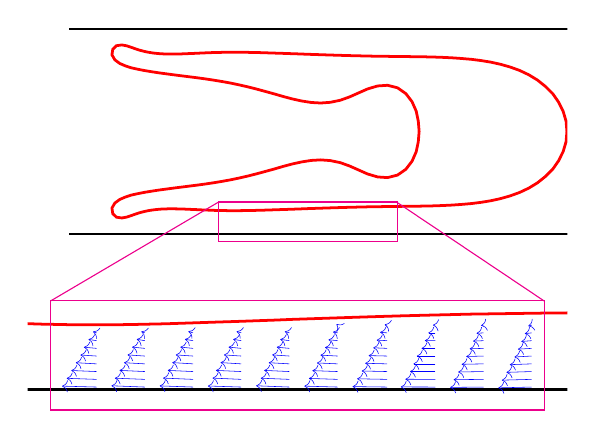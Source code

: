 \begin{tikzpicture}[scale=1.0]

\begin{axis}[
  at = {(0,0)},
  hide axis,
  axis equal image,
  xmin = +37,
  xmax = +50,
  ymin = -2.7,
  ymax = +2.5,
%  xtick = \empty,
%  ytick = \empty,
]

%127th time step in file
%'~/projects/brinkman/vesicle_code/results/choke1VesLong/beta1em3RA0p20/choke1VesData.bin'
\addplot[red,line width=1pt] coordinates{
(4.066e+01,1.867e+00)
(4.064e+01,1.866e+00)
(4.061e+01,1.866e+00)
(4.059e+01,1.865e+00)
(4.056e+01,1.865e+00)
(4.053e+01,1.864e+00)
(4.049e+01,1.864e+00)
(4.044e+01,1.864e+00)
(4.039e+01,1.864e+00)
(4.034e+01,1.866e+00)
(4.028e+01,1.868e+00)
(4.021e+01,1.871e+00)
(4.014e+01,1.877e+00)
(4.006e+01,1.885e+00)
(3.998e+01,1.896e+00)
(3.989e+01,1.911e+00)
(3.98e+01,1.931e+00)
(3.97e+01,1.957e+00)
(3.96e+01,1.989e+00)
(3.95e+01,2.025e+00)
(3.939e+01,2.062e+00)
(3.927e+01,2.084e+00)
(3.914e+01,2.066e+00)
(3.905e+01,1.98e+00)
(3.903e+01,1.846e+00)
(3.91e+01,1.725e+00)
(3.922e+01,1.637e+00)
(3.936e+01,1.577e+00)
(3.95e+01,1.532e+00)
(3.966e+01,1.497e+00)
(3.982e+01,1.466e+00)
(3.999e+01,1.438e+00)
(4.016e+01,1.412e+00)
(4.034e+01,1.388e+00)
(4.052e+01,1.364e+00)
(4.07e+01,1.341e+00)
(4.089e+01,1.317e+00)
(4.109e+01,1.292e+00)
(4.128e+01,1.266e+00)
(4.148e+01,1.236e+00)
(4.168e+01,1.203e+00)
(4.189e+01,1.165e+00)
(4.209e+01,1.123e+00)
(4.23e+01,1.075e+00)
(4.251e+01,1.022e+00)
(4.272e+01,9.65e-01)
(4.294e+01,9.046e-01)
(4.315e+01,8.433e-01)
(4.337e+01,7.847e-01)
(4.36e+01,7.34e-01)
(4.383e+01,6.981e-01)
(4.406e+01,6.85e-01)
(4.429e+01,7.018e-01)
(4.453e+01,7.515e-01)
(4.475e+01,8.304e-01)
(4.497e+01,9.276e-01)
(4.519e+01,1.025e+00)
(4.543e+01,1.096e+00)
(4.567e+01,1.112e+00)
(4.591e+01,1.051e+00)
(4.611e+01,9.117e-01)
(4.626e+01,7.157e-01)
(4.636e+01,4.881e-01)
(4.641e+01,2.465e-01)
(4.643e+01,-1.308e-08)
(4.641e+01,-2.465e-01)
(4.636e+01,-4.881e-01)
(4.626e+01,-7.157e-01)
(4.611e+01,-9.117e-01)
(4.591e+01,-1.051e+00)
(4.567e+01,-1.112e+00)
(4.543e+01,-1.096e+00)
(4.519e+01,-1.025e+00)
(4.497e+01,-9.276e-01)
(4.475e+01,-8.304e-01)
(4.453e+01,-7.515e-01)
(4.429e+01,-7.018e-01)
(4.406e+01,-6.85e-01)
(4.383e+01,-6.981e-01)
(4.36e+01,-7.34e-01)
(4.337e+01,-7.847e-01)
(4.315e+01,-8.433e-01)
(4.294e+01,-9.046e-01)
(4.272e+01,-9.65e-01)
(4.251e+01,-1.022e+00)
(4.23e+01,-1.075e+00)
(4.209e+01,-1.123e+00)
(4.189e+01,-1.165e+00)
(4.168e+01,-1.203e+00)
(4.148e+01,-1.236e+00)
(4.128e+01,-1.266e+00)
(4.109e+01,-1.292e+00)
(4.089e+01,-1.317e+00)
(4.07e+01,-1.341e+00)
(4.052e+01,-1.364e+00)
(4.034e+01,-1.388e+00)
(4.016e+01,-1.412e+00)
(3.999e+01,-1.438e+00)
(3.982e+01,-1.466e+00)
(3.966e+01,-1.497e+00)
(3.95e+01,-1.532e+00)
(3.936e+01,-1.577e+00)
(3.922e+01,-1.637e+00)
(3.91e+01,-1.725e+00)
(3.903e+01,-1.846e+00)
(3.905e+01,-1.98e+00)
(3.914e+01,-2.066e+00)
(3.927e+01,-2.084e+00)
(3.939e+01,-2.062e+00)
(3.95e+01,-2.025e+00)
(3.96e+01,-1.989e+00)
(3.97e+01,-1.957e+00)
(3.98e+01,-1.931e+00)
(3.989e+01,-1.911e+00)
(3.998e+01,-1.896e+00)
(4.006e+01,-1.885e+00)
(4.014e+01,-1.877e+00)
(4.021e+01,-1.871e+00)
(4.028e+01,-1.868e+00)
(4.034e+01,-1.866e+00)
(4.039e+01,-1.864e+00)
(4.044e+01,-1.864e+00)
(4.049e+01,-1.864e+00)
(4.053e+01,-1.864e+00)
(4.056e+01,-1.865e+00)
(4.059e+01,-1.865e+00)
(4.061e+01,-1.866e+00)
(4.064e+01,-1.866e+00)
(4.066e+01,-1.867e+00)
(4.068e+01,-1.867e+00)
(4.07e+01,-1.868e+00)
(4.073e+01,-1.869e+00)
(4.076e+01,-1.87e+00)
(4.079e+01,-1.871e+00)
(4.083e+01,-1.873e+00)
(4.087e+01,-1.875e+00)
(4.092e+01,-1.877e+00)
(4.098e+01,-1.879e+00)
(4.104e+01,-1.882e+00)
(4.111e+01,-1.885e+00)
(4.118e+01,-1.889e+00)
(4.125e+01,-1.892e+00)
(4.134e+01,-1.895e+00)
(4.143e+01,-1.899e+00)
(4.152e+01,-1.902e+00)
(4.162e+01,-1.904e+00)
(4.172e+01,-1.906e+00)
(4.183e+01,-1.908e+00)
(4.195e+01,-1.908e+00)
(4.207e+01,-1.908e+00)
(4.219e+01,-1.907e+00)
(4.232e+01,-1.905e+00)
(4.246e+01,-1.902e+00)
(4.26e+01,-1.899e+00)
(4.275e+01,-1.894e+00)
(4.29e+01,-1.889e+00)
(4.305e+01,-1.884e+00)
(4.321e+01,-1.879e+00)
(4.338e+01,-1.873e+00)
(4.355e+01,-1.867e+00)
(4.372e+01,-1.86e+00)
(4.39e+01,-1.854e+00)
(4.408e+01,-1.848e+00)
(4.426e+01,-1.842e+00)
(4.445e+01,-1.836e+00)
(4.465e+01,-1.83e+00)
(4.484e+01,-1.825e+00)
(4.505e+01,-1.82e+00)
(4.525e+01,-1.815e+00)
(4.546e+01,-1.812e+00)
(4.567e+01,-1.809e+00)
(4.588e+01,-1.806e+00)
(4.61e+01,-1.804e+00)
(4.632e+01,-1.801e+00)
(4.654e+01,-1.798e+00)
(4.676e+01,-1.793e+00)
(4.699e+01,-1.785e+00)
(4.722e+01,-1.774e+00)
(4.745e+01,-1.758e+00)
(4.769e+01,-1.737e+00)
(4.792e+01,-1.708e+00)
(4.816e+01,-1.669e+00)
(4.839e+01,-1.618e+00)
(4.862e+01,-1.553e+00)
(4.885e+01,-1.47e+00)
(4.907e+01,-1.366e+00)
(4.928e+01,-1.238e+00)
(4.947e+01,-1.086e+00)
(4.965e+01,-9.077e-01)
(4.979e+01,-7.058e-01)
(4.99e+01,-4.834e-01)
(4.997e+01,-2.457e-01)
(4.999e+01,1.996e-07)
(4.997e+01,2.457e-01)
(4.99e+01,4.834e-01)
(4.979e+01,7.058e-01)
(4.965e+01,9.077e-01)
(4.947e+01,1.086e+00)
(4.928e+01,1.238e+00)
(4.907e+01,1.366e+00)
(4.885e+01,1.47e+00)
(4.862e+01,1.553e+00)
(4.839e+01,1.618e+00)
(4.816e+01,1.669e+00)
(4.792e+01,1.708e+00)
(4.769e+01,1.737e+00)
(4.745e+01,1.758e+00)
(4.722e+01,1.774e+00)
(4.699e+01,1.785e+00)
(4.676e+01,1.793e+00)
(4.654e+01,1.798e+00)
(4.632e+01,1.801e+00)
(4.61e+01,1.804e+00)
(4.588e+01,1.806e+00)
(4.567e+01,1.809e+00)
(4.546e+01,1.812e+00)
(4.525e+01,1.815e+00)
(4.505e+01,1.82e+00)
(4.484e+01,1.825e+00)
(4.465e+01,1.83e+00)
(4.445e+01,1.836e+00)
(4.426e+01,1.842e+00)
(4.408e+01,1.848e+00)
(4.39e+01,1.854e+00)
(4.372e+01,1.86e+00)
(4.355e+01,1.867e+00)
(4.338e+01,1.873e+00)
(4.321e+01,1.879e+00)
(4.305e+01,1.884e+00)
(4.29e+01,1.889e+00)
(4.275e+01,1.894e+00)
(4.26e+01,1.899e+00)
(4.246e+01,1.902e+00)
(4.232e+01,1.905e+00)
(4.219e+01,1.907e+00)
(4.207e+01,1.908e+00)
(4.195e+01,1.908e+00)
(4.183e+01,1.908e+00)
(4.172e+01,1.906e+00)
(4.162e+01,1.904e+00)
(4.152e+01,1.902e+00)
(4.143e+01,1.899e+00)
(4.134e+01,1.895e+00)
(4.125e+01,1.892e+00)
(4.118e+01,1.889e+00)
(4.111e+01,1.885e+00)
(4.104e+01,1.882e+00)
(4.098e+01,1.879e+00)
(4.092e+01,1.877e+00)
(4.087e+01,1.875e+00)
(4.083e+01,1.873e+00)
(4.079e+01,1.871e+00)
(4.076e+01,1.87e+00)
(4.073e+01,1.869e+00)
(4.07e+01,1.868e+00)
(4.068e+01,1.867e+00)
(4.066e+01,1.867e+00)
};

% outer walls
\addplot[black,line width=1pt] coordinates{
  (38,-2.47)
  (51,-2.47)
};
\addplot[black,line width=1pt] coordinates{
  (38,+2.47)
  (51,+2.47)
};

\addplot[magenta] coordinates{
  (41.6,-2.65)
  (45.9,-2.65)
  (45.9,-1.7)
  (41.6,-1.7)
  (41.6,-2.65)
  (45.9,-2.65)
};

\end{axis}

\begin{axis}[
  at = {(0,-15)},
  hide axis,
  axis equal image,
  xmin = +41.4,
  xmax = 46.1,
  ymin = -2.7,
  ymax = -1.6,
%  xtick = \empty,
%  ytick = \empty,
]

%127th time step in file
%'~/projects/brinkman/vesicle_code/results/choke1VesLong/beta1em3RA0p20/choke1VesData.bin'
\addplot[red,line width=1pt] coordinates{
(4.066e+01,1.867e+00)
(4.064e+01,1.866e+00)
(4.061e+01,1.866e+00)
(4.059e+01,1.865e+00)
(4.056e+01,1.865e+00)
(4.053e+01,1.864e+00)
(4.049e+01,1.864e+00)
(4.044e+01,1.864e+00)
(4.039e+01,1.864e+00)
(4.034e+01,1.866e+00)
(4.028e+01,1.868e+00)
(4.021e+01,1.871e+00)
(4.014e+01,1.877e+00)
(4.006e+01,1.885e+00)
(3.998e+01,1.896e+00)
(3.989e+01,1.911e+00)
(3.98e+01,1.931e+00)
(3.97e+01,1.957e+00)
(3.96e+01,1.989e+00)
(3.95e+01,2.025e+00)
(3.939e+01,2.062e+00)
(3.927e+01,2.084e+00)
(3.914e+01,2.066e+00)
(3.905e+01,1.98e+00)
(3.903e+01,1.846e+00)
(3.91e+01,1.725e+00)
(3.922e+01,1.637e+00)
(3.936e+01,1.577e+00)
(3.95e+01,1.532e+00)
(3.966e+01,1.497e+00)
(3.982e+01,1.466e+00)
(3.999e+01,1.438e+00)
(4.016e+01,1.412e+00)
(4.034e+01,1.388e+00)
(4.052e+01,1.364e+00)
(4.07e+01,1.341e+00)
(4.089e+01,1.317e+00)
(4.109e+01,1.292e+00)
(4.128e+01,1.266e+00)
(4.148e+01,1.236e+00)
(4.168e+01,1.203e+00)
(4.189e+01,1.165e+00)
(4.209e+01,1.123e+00)
(4.23e+01,1.075e+00)
(4.251e+01,1.022e+00)
(4.272e+01,9.65e-01)
(4.294e+01,9.046e-01)
(4.315e+01,8.433e-01)
(4.337e+01,7.847e-01)
(4.36e+01,7.34e-01)
(4.383e+01,6.981e-01)
(4.406e+01,6.85e-01)
(4.429e+01,7.018e-01)
(4.453e+01,7.515e-01)
(4.475e+01,8.304e-01)
(4.497e+01,9.276e-01)
(4.519e+01,1.025e+00)
(4.543e+01,1.096e+00)
(4.567e+01,1.112e+00)
(4.591e+01,1.051e+00)
(4.611e+01,9.117e-01)
(4.626e+01,7.157e-01)
(4.636e+01,4.881e-01)
(4.641e+01,2.465e-01)
(4.643e+01,-1.308e-08)
(4.641e+01,-2.465e-01)
(4.636e+01,-4.881e-01)
(4.626e+01,-7.157e-01)
(4.611e+01,-9.117e-01)
(4.591e+01,-1.051e+00)
(4.567e+01,-1.112e+00)
(4.543e+01,-1.096e+00)
(4.519e+01,-1.025e+00)
(4.497e+01,-9.276e-01)
(4.475e+01,-8.304e-01)
(4.453e+01,-7.515e-01)
(4.429e+01,-7.018e-01)
(4.406e+01,-6.85e-01)
(4.383e+01,-6.981e-01)
(4.36e+01,-7.34e-01)
(4.337e+01,-7.847e-01)
(4.315e+01,-8.433e-01)
(4.294e+01,-9.046e-01)
(4.272e+01,-9.65e-01)
(4.251e+01,-1.022e+00)
(4.23e+01,-1.075e+00)
(4.209e+01,-1.123e+00)
(4.189e+01,-1.165e+00)
(4.168e+01,-1.203e+00)
(4.148e+01,-1.236e+00)
(4.128e+01,-1.266e+00)
(4.109e+01,-1.292e+00)
(4.089e+01,-1.317e+00)
(4.07e+01,-1.341e+00)
(4.052e+01,-1.364e+00)
(4.034e+01,-1.388e+00)
(4.016e+01,-1.412e+00)
(3.999e+01,-1.438e+00)
(3.982e+01,-1.466e+00)
(3.966e+01,-1.497e+00)
(3.95e+01,-1.532e+00)
(3.936e+01,-1.577e+00)
(3.922e+01,-1.637e+00)
(3.91e+01,-1.725e+00)
(3.903e+01,-1.846e+00)
(3.905e+01,-1.98e+00)
(3.914e+01,-2.066e+00)
(3.927e+01,-2.084e+00)
(3.939e+01,-2.062e+00)
(3.95e+01,-2.025e+00)
(3.96e+01,-1.989e+00)
(3.97e+01,-1.957e+00)
(3.98e+01,-1.931e+00)
(3.989e+01,-1.911e+00)
(3.998e+01,-1.896e+00)
(4.006e+01,-1.885e+00)
(4.014e+01,-1.877e+00)
(4.021e+01,-1.871e+00)
(4.028e+01,-1.868e+00)
(4.034e+01,-1.866e+00)
(4.039e+01,-1.864e+00)
(4.044e+01,-1.864e+00)
(4.049e+01,-1.864e+00)
(4.053e+01,-1.864e+00)
(4.056e+01,-1.865e+00)
(4.059e+01,-1.865e+00)
(4.061e+01,-1.866e+00)
(4.064e+01,-1.866e+00)
(4.066e+01,-1.867e+00)
(4.068e+01,-1.867e+00)
(4.07e+01,-1.868e+00)
(4.073e+01,-1.869e+00)
(4.076e+01,-1.87e+00)
(4.079e+01,-1.871e+00)
(4.083e+01,-1.873e+00)
(4.087e+01,-1.875e+00)
(4.092e+01,-1.877e+00)
(4.098e+01,-1.879e+00)
(4.104e+01,-1.882e+00)
(4.111e+01,-1.885e+00)
(4.118e+01,-1.889e+00)
(4.125e+01,-1.892e+00)
(4.134e+01,-1.895e+00)
(4.143e+01,-1.899e+00)
(4.152e+01,-1.902e+00)
(4.162e+01,-1.904e+00)
(4.172e+01,-1.906e+00)
(4.183e+01,-1.908e+00)
(4.195e+01,-1.908e+00)
(4.207e+01,-1.908e+00)
(4.219e+01,-1.907e+00)
(4.232e+01,-1.905e+00)
(4.246e+01,-1.902e+00)
(4.26e+01,-1.899e+00)
(4.275e+01,-1.894e+00)
(4.29e+01,-1.889e+00)
(4.305e+01,-1.884e+00)
(4.321e+01,-1.879e+00)
(4.338e+01,-1.873e+00)
(4.355e+01,-1.867e+00)
(4.372e+01,-1.86e+00)
(4.39e+01,-1.854e+00)
(4.408e+01,-1.848e+00)
(4.426e+01,-1.842e+00)
(4.445e+01,-1.836e+00)
(4.465e+01,-1.83e+00)
(4.484e+01,-1.825e+00)
(4.505e+01,-1.82e+00)
(4.525e+01,-1.815e+00)
(4.546e+01,-1.812e+00)
(4.567e+01,-1.809e+00)
(4.588e+01,-1.806e+00)
(4.61e+01,-1.804e+00)
(4.632e+01,-1.801e+00)
(4.654e+01,-1.798e+00)
(4.676e+01,-1.793e+00)
(4.699e+01,-1.785e+00)
(4.722e+01,-1.774e+00)
(4.745e+01,-1.758e+00)
(4.769e+01,-1.737e+00)
(4.792e+01,-1.708e+00)
(4.816e+01,-1.669e+00)
(4.839e+01,-1.618e+00)
(4.862e+01,-1.553e+00)
(4.885e+01,-1.47e+00)
(4.907e+01,-1.366e+00)
(4.928e+01,-1.238e+00)
(4.947e+01,-1.086e+00)
(4.965e+01,-9.077e-01)
(4.979e+01,-7.058e-01)
(4.99e+01,-4.834e-01)
(4.997e+01,-2.457e-01)
(4.999e+01,1.996e-07)
(4.997e+01,2.457e-01)
(4.99e+01,4.834e-01)
(4.979e+01,7.058e-01)
(4.965e+01,9.077e-01)
(4.947e+01,1.086e+00)
(4.928e+01,1.238e+00)
(4.907e+01,1.366e+00)
(4.885e+01,1.47e+00)
(4.862e+01,1.553e+00)
(4.839e+01,1.618e+00)
(4.816e+01,1.669e+00)
(4.792e+01,1.708e+00)
(4.769e+01,1.737e+00)
(4.745e+01,1.758e+00)
(4.722e+01,1.774e+00)
(4.699e+01,1.785e+00)
(4.676e+01,1.793e+00)
(4.654e+01,1.798e+00)
(4.632e+01,1.801e+00)
(4.61e+01,1.804e+00)
(4.588e+01,1.806e+00)
(4.567e+01,1.809e+00)
(4.546e+01,1.812e+00)
(4.525e+01,1.815e+00)
(4.505e+01,1.82e+00)
(4.484e+01,1.825e+00)
(4.465e+01,1.83e+00)
(4.445e+01,1.836e+00)
(4.426e+01,1.842e+00)
(4.408e+01,1.848e+00)
(4.39e+01,1.854e+00)
(4.372e+01,1.86e+00)
(4.355e+01,1.867e+00)
(4.338e+01,1.873e+00)
(4.321e+01,1.879e+00)
(4.305e+01,1.884e+00)
(4.29e+01,1.889e+00)
(4.275e+01,1.894e+00)
(4.26e+01,1.899e+00)
(4.246e+01,1.902e+00)
(4.232e+01,1.905e+00)
(4.219e+01,1.907e+00)
(4.207e+01,1.908e+00)
(4.195e+01,1.908e+00)
(4.183e+01,1.908e+00)
(4.172e+01,1.906e+00)
(4.162e+01,1.904e+00)
(4.152e+01,1.902e+00)
(4.143e+01,1.899e+00)
(4.134e+01,1.895e+00)
(4.125e+01,1.892e+00)
(4.118e+01,1.889e+00)
(4.111e+01,1.885e+00)
(4.104e+01,1.882e+00)
(4.098e+01,1.879e+00)
(4.092e+01,1.877e+00)
(4.087e+01,1.875e+00)
(4.083e+01,1.873e+00)
(4.079e+01,1.871e+00)
(4.076e+01,1.87e+00)
(4.073e+01,1.869e+00)
(4.07e+01,1.868e+00)
(4.068e+01,1.867e+00)
(4.066e+01,1.867e+00)
};

% outer wall
\addplot[black,line width=1pt] coordinates{
  (40,-2.47)
  (47,-2.47)
};

\addplot[blue,->,line width=0.2pt] coordinates{
(4.2e+01,-2.45e+00)
(4.17e+01,-2.442e+00)
};

\addplot[blue,->,line width=0.2pt] coordinates{
(4.2e+01,-2.383e+00)
(4.174e+01,-2.374e+00)
};

\addplot[blue,->,line width=0.2pt] coordinates{
(4.2e+01,-2.315e+00)
(4.178e+01,-2.306e+00)
};

\addplot[blue,->,line width=0.2pt] coordinates{
(4.2e+01,-2.248e+00)
(4.182e+01,-2.238e+00)
};

\addplot[blue,->,line width=0.2pt] coordinates{
(4.2e+01,-2.18e+00)
(4.186e+01,-2.171e+00)
};

\addplot[blue,->,line width=0.2pt] coordinates{
(4.2e+01,-2.113e+00)
(4.189e+01,-2.103e+00)
};

\addplot[blue,->,line width=0.2pt] coordinates{
(4.2e+01,-2.046e+00)
(4.193e+01,-2.035e+00)
};

\addplot[blue,->,line width=0.2pt] coordinates{
(4.2e+01,-1.978e+00)
(4.197e+01,-1.968e+00)
};

%\addplot[blue,->,line width=0.2pt] coordinates{
%(4.2e+01,-1.911e+00)
%(4.201e+01,-1.9e+00)
%};

%\addplot[blue,->,line width=0.2pt] coordinates{
%(4.2e+01,-1.844e+00)
%(4.201e+01,-1.833e+00)
%};

\addplot[blue,->,line width=0.2pt] coordinates{
(4.242e+01,-2.45e+00)
(4.213e+01,-2.439e+00)
};

\addplot[blue,->,line width=0.2pt] coordinates{
(4.242e+01,-2.383e+00)
(4.216e+01,-2.373e+00)
};

\addplot[blue,->,line width=0.2pt] coordinates{
(4.242e+01,-2.315e+00)
(4.22e+01,-2.305e+00)
};

\addplot[blue,->,line width=0.2pt] coordinates{
(4.242e+01,-2.248e+00)
(4.224e+01,-2.238e+00)
};

\addplot[blue,->,line width=0.2pt] coordinates{
(4.242e+01,-2.18e+00)
(4.227e+01,-2.17e+00)
};

\addplot[blue,->,line width=0.2pt] coordinates{
(4.242e+01,-2.113e+00)
(4.231e+01,-2.102e+00)
};

\addplot[blue,->,line width=0.2pt] coordinates{
(4.242e+01,-2.046e+00)
(4.235e+01,-2.034e+00)
};

\addplot[blue,->,line width=0.2pt] coordinates{
(4.242e+01,-1.978e+00)
(4.239e+01,-1.967e+00)
};

%\addplot[blue,->,line width=0.2pt] coordinates{
%(4.242e+01,-1.911e+00)
%(4.242e+01,-1.899e+00)
%};

%\addplot[blue,->,line width=0.2pt] coordinates{
%(4.242e+01,-1.844e+00)
%(4.243e+01,-1.832e+00)
%};

\addplot[blue,->,line width=0.2pt] coordinates{
(4.284e+01,-2.45e+00)
(4.255e+01,-2.44e+00)
};

\addplot[blue,->,line width=0.2pt] coordinates{
(4.284e+01,-2.383e+00)
(4.258e+01,-2.372e+00)
};

\addplot[blue,->,line width=0.2pt] coordinates{
(4.284e+01,-2.315e+00)
(4.262e+01,-2.305e+00)
};

\addplot[blue,->,line width=0.2pt] coordinates{
(4.284e+01,-2.248e+00)
(4.266e+01,-2.237e+00)
};

\addplot[blue,->,line width=0.2pt] coordinates{
(4.284e+01,-2.18e+00)
(4.269e+01,-2.17e+00)
};

\addplot[blue,->,line width=0.2pt] coordinates{
(4.284e+01,-2.113e+00)
(4.273e+01,-2.102e+00)
};

\addplot[blue,->,line width=0.2pt] coordinates{
(4.284e+01,-2.046e+00)
(4.277e+01,-2.034e+00)
};

\addplot[blue,->,line width=0.2pt] coordinates{
(4.284e+01,-1.978e+00)
(4.28e+01,-1.966e+00)
};

%\addplot[blue,->,line width=0.2pt] coordinates{
%(4.284e+01,-1.911e+00)
%(4.284e+01,-1.898e+00)
%};

%\addplot[blue,->,line width=0.2pt] coordinates{
%(4.284e+01,-1.844e+00)
%(4.285e+01,-1.831e+00)
%};

\addplot[blue,->,line width=0.2pt] coordinates{
(4.326e+01,-2.45e+00)
(4.297e+01,-2.441e+00)
};

\addplot[blue,->,line width=0.2pt] coordinates{
(4.326e+01,-2.383e+00)
(4.301e+01,-2.372e+00)
};

\addplot[blue,->,line width=0.2pt] coordinates{
(4.326e+01,-2.315e+00)
(4.304e+01,-2.305e+00)
};

\addplot[blue,->,line width=0.2pt] coordinates{
(4.326e+01,-2.248e+00)
(4.308e+01,-2.237e+00)
};

\addplot[blue,->,line width=0.2pt] coordinates{
(4.326e+01,-2.18e+00)
(4.311e+01,-2.17e+00)
};

\addplot[blue,->,line width=0.2pt] coordinates{
(4.326e+01,-2.113e+00)
(4.315e+01,-2.102e+00)
};

\addplot[blue,->,line width=0.2pt] coordinates{
(4.326e+01,-2.046e+00)
(4.319e+01,-2.034e+00)
};

\addplot[blue,->,line width=0.2pt] coordinates{
(4.326e+01,-1.978e+00)
(4.322e+01,-1.966e+00)
};

%\addplot[blue,->,line width=0.2pt] coordinates{
%(4.326e+01,-1.911e+00)
%(4.326e+01,-1.898e+00)
%};

%\addplot[blue,->,line width=0.2pt] coordinates{
%(4.326e+01,-1.844e+00)
%(4.328e+01,-1.831e+00)
%};

\addplot[blue,->,line width=0.2pt] coordinates{
(4.368e+01,-2.45e+00)
(4.339e+01,-2.439e+00)
};

\addplot[blue,->,line width=0.2pt] coordinates{
(4.368e+01,-2.383e+00)
(4.343e+01,-2.373e+00)
};

\addplot[blue,->,line width=0.2pt] coordinates{
(4.368e+01,-2.315e+00)
(4.346e+01,-2.305e+00)
};

\addplot[blue,->,line width=0.2pt] coordinates{
(4.368e+01,-2.248e+00)
(4.35e+01,-2.238e+00)
};

\addplot[blue,->,line width=0.2pt] coordinates{
(4.368e+01,-2.18e+00)
(4.353e+01,-2.17e+00)
};

\addplot[blue,->,line width=0.2pt] coordinates{
(4.368e+01,-2.113e+00)
(4.357e+01,-2.103e+00)
};

\addplot[blue,->,line width=0.2pt] coordinates{
(4.368e+01,-2.046e+00)
(4.36e+01,-2.035e+00)
};

\addplot[blue,->,line width=0.2pt] coordinates{
(4.368e+01,-1.978e+00)
(4.364e+01,-1.967e+00)
};

%\addplot[blue,->,line width=0.2pt] coordinates{
%(4.368e+01,-1.911e+00)
%(4.367e+01,-1.899e+00)
%};

%\addplot[blue,->,line width=0.2pt] coordinates{
%(4.368e+01,-1.844e+00)
%(4.37e+01,-1.831e+00)
%};

\addplot[blue,->,line width=0.2pt] coordinates{
(4.41e+01,-2.45e+00)
(4.381e+01,-2.442e+00)
};

\addplot[blue,->,line width=0.2pt] coordinates{
(4.41e+01,-2.383e+00)
(4.385e+01,-2.375e+00)
};

\addplot[blue,->,line width=0.2pt] coordinates{
(4.41e+01,-2.315e+00)
(4.388e+01,-2.307e+00)
};

\addplot[blue,->,line width=0.2pt] coordinates{
(4.41e+01,-2.248e+00)
(4.392e+01,-2.24e+00)
};

\addplot[blue,->,line width=0.2pt] coordinates{
(4.41e+01,-2.18e+00)
(4.395e+01,-2.172e+00)
};

\addplot[blue,->,line width=0.2pt] coordinates{
(4.41e+01,-2.113e+00)
(4.399e+01,-2.105e+00)
};

\addplot[blue,->,line width=0.2pt] coordinates{
(4.41e+01,-2.046e+00)
(4.402e+01,-2.038e+00)
};

\addplot[blue,->,line width=0.2pt] coordinates{
(4.41e+01,-1.978e+00)
(4.406e+01,-1.97e+00)
};

\addplot[blue,->,line width=0.2pt] coordinates{
(4.41e+01,-1.911e+00)
(4.409e+01,-1.902e+00)
};

%\addplot[blue,->,line width=0.2pt] coordinates{
%(4.41e+01,-1.844e+00)
%(4.412e+01,-1.834e+00)
%};

\addplot[blue,->,line width=0.2pt] coordinates{
(4.453e+01,-2.45e+00)
(4.423e+01,-2.446e+00)
};

\addplot[blue,->,line width=0.2pt] coordinates{
(4.453e+01,-2.383e+00)
(4.427e+01,-2.378e+00)
};

\addplot[blue,->,line width=0.2pt] coordinates{
(4.453e+01,-2.315e+00)
(4.431e+01,-2.31e+00)
};

\addplot[blue,->,line width=0.2pt] coordinates{
(4.453e+01,-2.248e+00)
(4.434e+01,-2.243e+00)
};

\addplot[blue,->,line width=0.2pt] coordinates{
(4.453e+01,-2.18e+00)
(4.437e+01,-2.176e+00)
};

\addplot[blue,->,line width=0.2pt] coordinates{
(4.453e+01,-2.113e+00)
(4.441e+01,-2.108e+00)
};

\addplot[blue,->,line width=0.2pt] coordinates{
(4.453e+01,-2.046e+00)
(4.444e+01,-2.041e+00)
};

\addplot[blue,->,line width=0.2pt] coordinates{
(4.453e+01,-1.978e+00)
(4.447e+01,-1.973e+00)
};

\addplot[blue,->,line width=0.2pt] coordinates{
(4.453e+01,-1.911e+00)
(4.451e+01,-1.906e+00)
};

%\addplot[blue,->,line width=0.2pt] coordinates{
%(4.453e+01,-1.844e+00)
%(4.454e+01,-1.838e+00)
%};

\addplot[blue,->,line width=0.2pt] coordinates{
(4.495e+01,-2.45e+00)
(4.465e+01,-2.449e+00)
};

\addplot[blue,->,line width=0.2pt] coordinates{
(4.495e+01,-2.383e+00)
(4.469e+01,-2.382e+00)
};

\addplot[blue,->,line width=0.2pt] coordinates{
(4.495e+01,-2.315e+00)
(4.473e+01,-2.315e+00)
};

\addplot[blue,->,line width=0.2pt] coordinates{
(4.495e+01,-2.248e+00)
(4.476e+01,-2.248e+00)
};

\addplot[blue,->,line width=0.2pt] coordinates{
(4.495e+01,-2.18e+00)
(4.479e+01,-2.18e+00)
};

\addplot[blue,->,line width=0.2pt] coordinates{
(4.495e+01,-2.113e+00)
(4.483e+01,-2.113e+00)
};

\addplot[blue,->,line width=0.2pt] coordinates{
(4.495e+01,-2.046e+00)
(4.486e+01,-2.045e+00)
};

\addplot[blue,->,line width=0.2pt] coordinates{
(4.495e+01,-1.978e+00)
(4.489e+01,-1.978e+00)
};

\addplot[blue,->,line width=0.2pt] coordinates{
(4.495e+01,-1.911e+00)
(4.493e+01,-1.91e+00)
};

%\addplot[blue,->,line width=0.2pt] coordinates{
%(4.495e+01,-1.844e+00)
%(4.496e+01,-1.842e+00)
%};

\addplot[blue,->,line width=0.2pt] coordinates{
(4.537e+01,-2.45e+00)
(4.508e+01,-2.453e+00)
};

\addplot[blue,->,line width=0.2pt] coordinates{
(4.537e+01,-2.383e+00)
(4.511e+01,-2.386e+00)
};

\addplot[blue,->,line width=0.2pt] coordinates{
(4.537e+01,-2.315e+00)
(4.515e+01,-2.319e+00)
};

\addplot[blue,->,line width=0.2pt] coordinates{
(4.537e+01,-2.248e+00)
(4.518e+01,-2.252e+00)
};

\addplot[blue,->,line width=0.2pt] coordinates{
(4.537e+01,-2.18e+00)
(4.522e+01,-2.184e+00)
};

\addplot[blue,->,line width=0.2pt] coordinates{
(4.537e+01,-2.113e+00)
(4.525e+01,-2.117e+00)
};

\addplot[blue,->,line width=0.2pt] coordinates{
(4.537e+01,-2.046e+00)
(4.528e+01,-2.05e+00)
};

\addplot[blue,->,line width=0.2pt] coordinates{
(4.537e+01,-1.978e+00)
(4.531e+01,-1.982e+00)
};

\addplot[blue,->,line width=0.2pt] coordinates{
(4.537e+01,-1.911e+00)
(4.535e+01,-1.914e+00)
};
%
%\addplot[blue,->,line width=0.2pt] coordinates{
%(4.537e+01,-1.844e+00)
%(4.537e+01,-1.846e+00)
%};

\addplot[blue,->,line width=0.2pt] coordinates{
(4.579e+01,-2.45e+00)
(4.55e+01,-2.457e+00)
};

\addplot[blue,->,line width=0.2pt] coordinates{
(4.579e+01,-2.383e+00)
(4.553e+01,-2.39e+00)
};

\addplot[blue,->,line width=0.2pt] coordinates{
(4.579e+01,-2.315e+00)
(4.557e+01,-2.322e+00)
};

\addplot[blue,->,line width=0.2pt] coordinates{
(4.579e+01,-2.248e+00)
(4.56e+01,-2.255e+00)
};

\addplot[blue,->,line width=0.2pt] coordinates{
(4.579e+01,-2.18e+00)
(4.564e+01,-2.188e+00)
};

\addplot[blue,->,line width=0.2pt] coordinates{
(4.579e+01,-2.113e+00)
(4.567e+01,-2.12e+00)
};

\addplot[blue,->,line width=0.2pt] coordinates{
(4.579e+01,-2.046e+00)
(4.57e+01,-2.053e+00)
};

\addplot[blue,->,line width=0.2pt] coordinates{
(4.579e+01,-1.978e+00)
(4.573e+01,-1.985e+00)
};

\addplot[blue,->,line width=0.2pt] coordinates{
(4.579e+01,-1.911e+00)
(4.576e+01,-1.918e+00)
};

%\addplot[blue,->,line width=0.2pt] coordinates{
%(4.579e+01,-1.844e+00)
%(4.579e+01,-1.85e+00)
%};

\addplot[magenta] coordinates{
  (41.6,-2.65)
  (45.9,-2.65)
  (45.9,-1.7)
  (41.6,-1.7)
  (41.6,-2.65)
  (45.9,-2.65)
};


\end{axis}

\draw[magenta] (+0.29,-0.73)--(2.43,0.53);

\draw[magenta] (+6.56,-0.73)--(4.68,0.53);

\end{tikzpicture}
